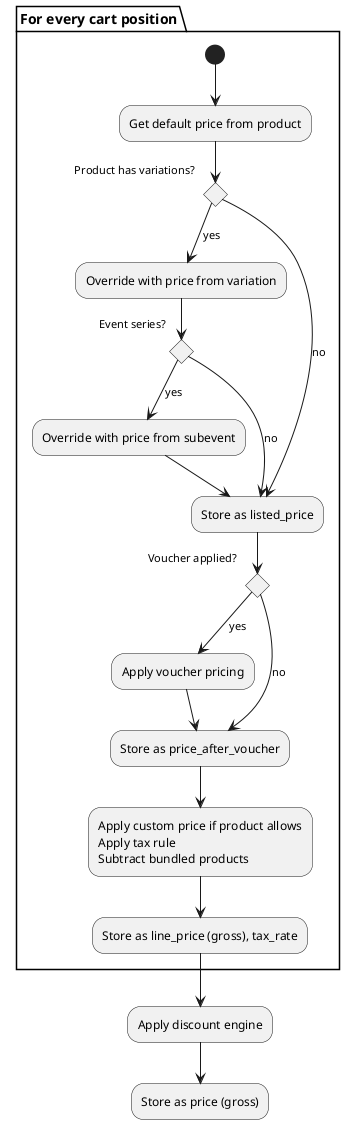 @startuml

partition "For every cart position" {
    (*) --> "Get default price from product"
    --> if "Product has variations?" then
        -->[yes] "Override with price from variation"
        --> if "Event series?" then
            -->[yes] "Override with price from subevent"
            -down-> "Store as listed_price"
        else
            -down->[no] "Store as listed_price"
        endif
    else
        -down->[no] "Store as listed_price"
    endif
    --> if "Voucher applied?" then
        -->[yes] "Apply voucher pricing"
        --> "Store as price_after_voucher"
    else
        -->[no] "Store as price_after_voucher"
    endif
    --> "Apply custom price if product allows\nApply tax rule\nSubtract bundled products"
    --> "Store as line_price (gross), tax_rate"
}
--> "Apply discount engine"
--> "Store as price (gross)"

@enduml
